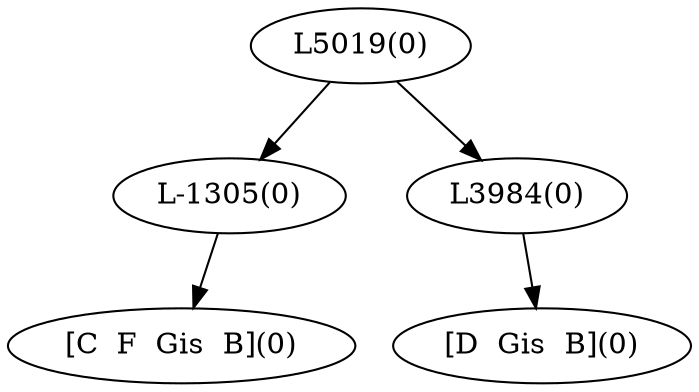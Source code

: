 digraph sample{
"L-1305(0)"->"[C  F  Gis  B](0)"
"L3984(0)"->"[D  Gis  B](0)"
"L5019(0)"->"L-1305(0)"
"L5019(0)"->"L3984(0)"
{rank = min; "L5019(0)"}
{rank = same; "L-1305(0)"; "L3984(0)";}
{rank = max; "[C  F  Gis  B](0)"; "[D  Gis  B](0)";}
}
